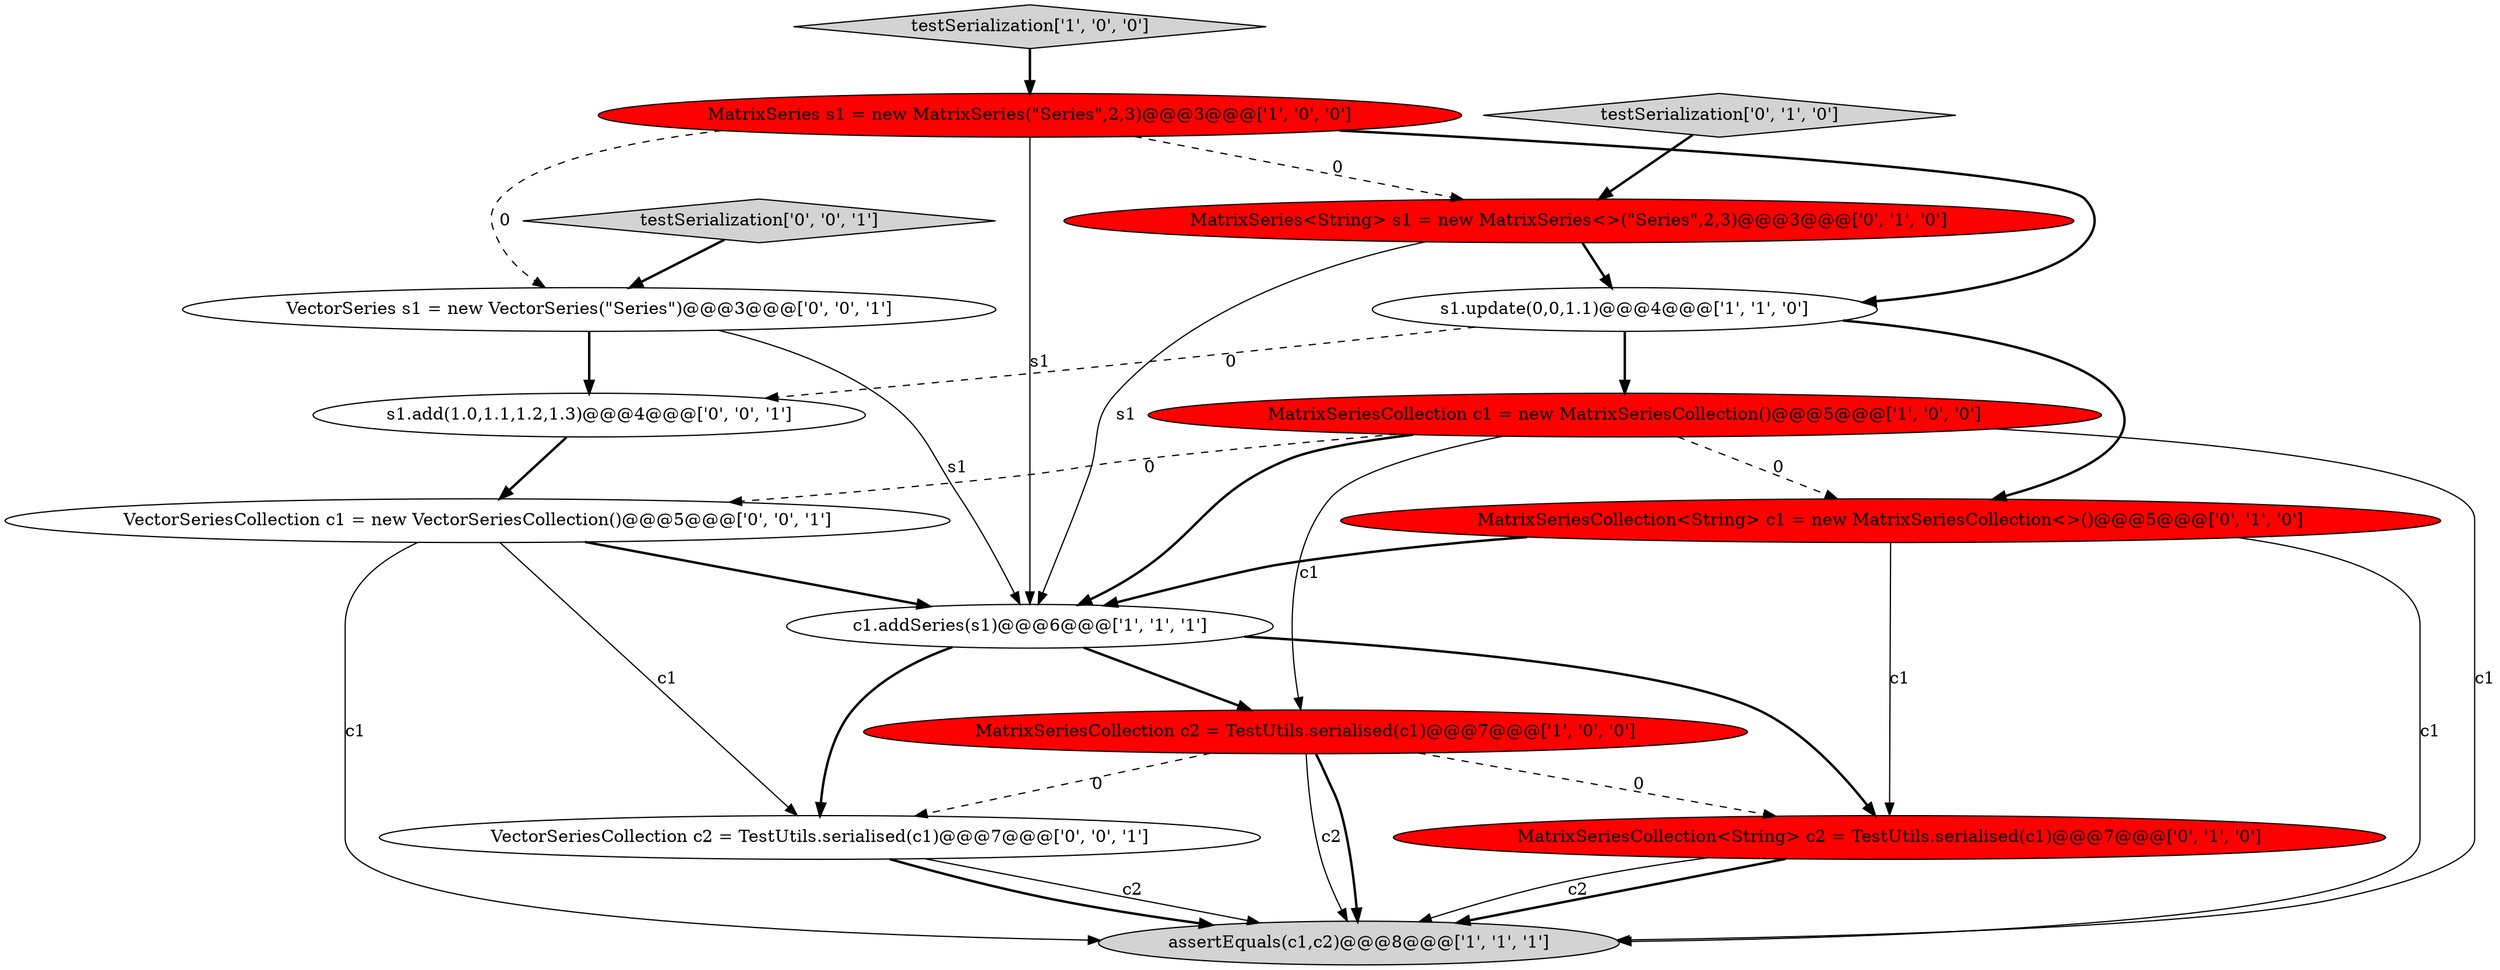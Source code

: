 digraph {
8 [style = filled, label = "MatrixSeries<String> s1 = new MatrixSeries<>(\"Series\",2,3)@@@3@@@['0', '1', '0']", fillcolor = red, shape = ellipse image = "AAA1AAABBB2BBB"];
1 [style = filled, label = "MatrixSeries s1 = new MatrixSeries(\"Series\",2,3)@@@3@@@['1', '0', '0']", fillcolor = red, shape = ellipse image = "AAA1AAABBB1BBB"];
6 [style = filled, label = "MatrixSeriesCollection c2 = TestUtils.serialised(c1)@@@7@@@['1', '0', '0']", fillcolor = red, shape = ellipse image = "AAA1AAABBB1BBB"];
0 [style = filled, label = "assertEquals(c1,c2)@@@8@@@['1', '1', '1']", fillcolor = lightgray, shape = ellipse image = "AAA0AAABBB1BBB"];
2 [style = filled, label = "c1.addSeries(s1)@@@6@@@['1', '1', '1']", fillcolor = white, shape = ellipse image = "AAA0AAABBB1BBB"];
7 [style = filled, label = "testSerialization['0', '1', '0']", fillcolor = lightgray, shape = diamond image = "AAA0AAABBB2BBB"];
10 [style = filled, label = "MatrixSeriesCollection<String> c2 = TestUtils.serialised(c1)@@@7@@@['0', '1', '0']", fillcolor = red, shape = ellipse image = "AAA1AAABBB2BBB"];
11 [style = filled, label = "s1.add(1.0,1.1,1.2,1.3)@@@4@@@['0', '0', '1']", fillcolor = white, shape = ellipse image = "AAA0AAABBB3BBB"];
9 [style = filled, label = "MatrixSeriesCollection<String> c1 = new MatrixSeriesCollection<>()@@@5@@@['0', '1', '0']", fillcolor = red, shape = ellipse image = "AAA1AAABBB2BBB"];
13 [style = filled, label = "VectorSeriesCollection c1 = new VectorSeriesCollection()@@@5@@@['0', '0', '1']", fillcolor = white, shape = ellipse image = "AAA0AAABBB3BBB"];
14 [style = filled, label = "VectorSeriesCollection c2 = TestUtils.serialised(c1)@@@7@@@['0', '0', '1']", fillcolor = white, shape = ellipse image = "AAA0AAABBB3BBB"];
15 [style = filled, label = "VectorSeries s1 = new VectorSeries(\"Series\")@@@3@@@['0', '0', '1']", fillcolor = white, shape = ellipse image = "AAA0AAABBB3BBB"];
4 [style = filled, label = "s1.update(0,0,1.1)@@@4@@@['1', '1', '0']", fillcolor = white, shape = ellipse image = "AAA0AAABBB1BBB"];
5 [style = filled, label = "testSerialization['1', '0', '0']", fillcolor = lightgray, shape = diamond image = "AAA0AAABBB1BBB"];
12 [style = filled, label = "testSerialization['0', '0', '1']", fillcolor = lightgray, shape = diamond image = "AAA0AAABBB3BBB"];
3 [style = filled, label = "MatrixSeriesCollection c1 = new MatrixSeriesCollection()@@@5@@@['1', '0', '0']", fillcolor = red, shape = ellipse image = "AAA1AAABBB1BBB"];
4->9 [style = bold, label=""];
4->3 [style = bold, label=""];
1->4 [style = bold, label=""];
15->2 [style = solid, label="s1"];
6->0 [style = solid, label="c2"];
9->2 [style = bold, label=""];
2->6 [style = bold, label=""];
1->15 [style = dashed, label="0"];
12->15 [style = bold, label=""];
1->2 [style = solid, label="s1"];
14->0 [style = solid, label="c2"];
13->14 [style = solid, label="c1"];
6->0 [style = bold, label=""];
9->10 [style = solid, label="c1"];
6->14 [style = dashed, label="0"];
2->10 [style = bold, label=""];
7->8 [style = bold, label=""];
3->13 [style = dashed, label="0"];
3->0 [style = solid, label="c1"];
6->10 [style = dashed, label="0"];
5->1 [style = bold, label=""];
15->11 [style = bold, label=""];
3->2 [style = bold, label=""];
14->0 [style = bold, label=""];
3->6 [style = solid, label="c1"];
3->9 [style = dashed, label="0"];
11->13 [style = bold, label=""];
2->14 [style = bold, label=""];
10->0 [style = bold, label=""];
1->8 [style = dashed, label="0"];
8->4 [style = bold, label=""];
10->0 [style = solid, label="c2"];
4->11 [style = dashed, label="0"];
8->2 [style = solid, label="s1"];
13->0 [style = solid, label="c1"];
9->0 [style = solid, label="c1"];
13->2 [style = bold, label=""];
}
